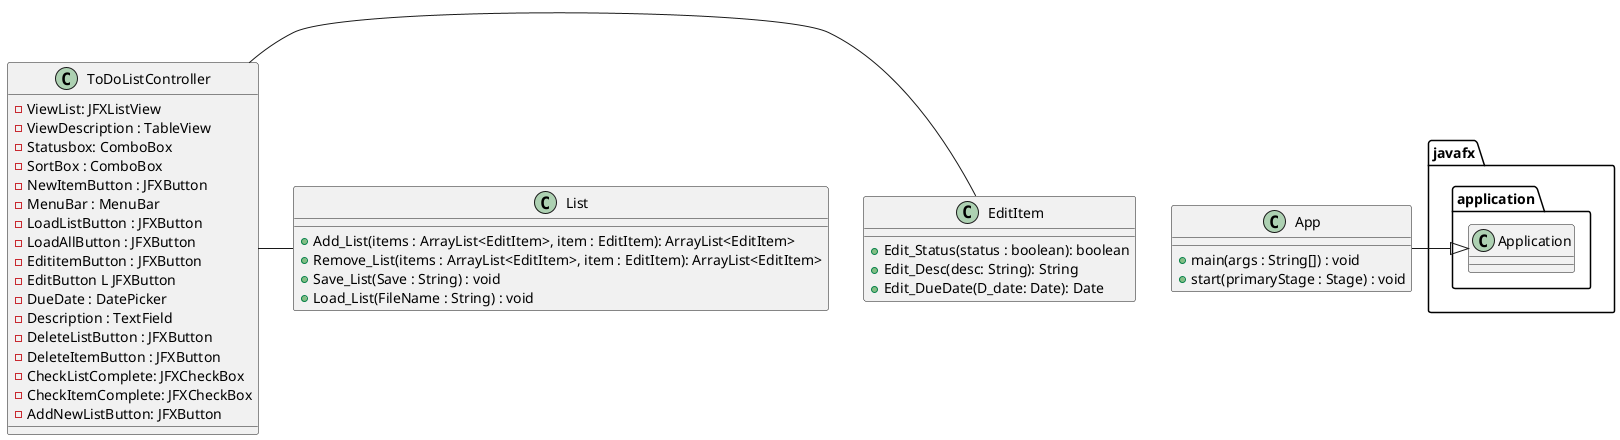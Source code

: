 @startuml

Class App{
+ main(args : String[]) : void
+ start(primaryStage : Stage) : void
}
Class EditItem{
+ Edit_Status(status : boolean): boolean
+ Edit_Desc(desc: String): String
+ Edit_DueDate(D_date: Date): Date
}
Class List{
+ Add_List(items : ArrayList<EditItem>, item : EditItem): ArrayList<EditItem>
+ Remove_List(items : ArrayList<EditItem>, item : EditItem): ArrayList<EditItem>
+ Save_List(Save : String) : void
+ Load_List(FileName : String) : void
}
Class ToDoListController{
- ViewList: JFXListView
- ViewDescription : TableView
- Statusbox: ComboBox
- SortBox : ComboBox
- NewItemButton : JFXButton
- MenuBar : MenuBar
- LoadListButton : JFXButton
- LoadAllButton : JFXButton
- EdititemButton : JFXButton
- EditButton L JFXButton
- DueDate : DatePicker
- Description : TextField
- DeleteListButton : JFXButton
- DeleteItemButton : JFXButton
- CheckListComplete: JFXCheckBox
- CheckItemComplete: JFXCheckBox
- AddNewListButton: JFXButton
}
ToDoListController - EditItem
ToDoListController - List
App -|> javafx.application.Application
@enduml